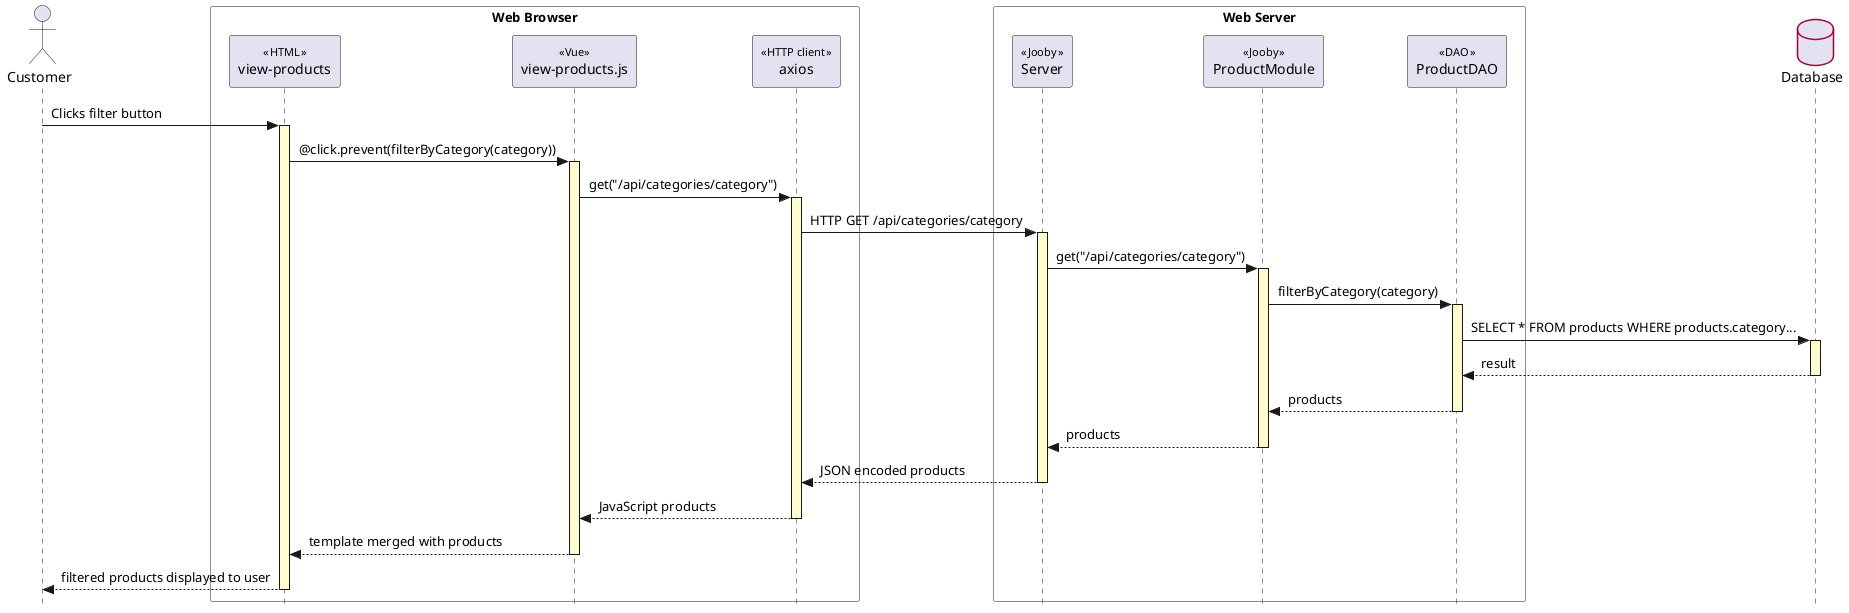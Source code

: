 @startuml
' style tweaks to make the diagram a little more readable
skinparam {
	Style strictuml
	RoundCorner 5
	BoxPadding 35
	ParticipantPadding 15
    Padding 2

	Sequence {
		' make activations yellow too
		LifeLineBackgroundColor #FDFDCD

		' make stereotypes less ugly
		Stereotype {
			Font {
				Size 11
				Style plain
			}
		}
	}

   Database {
		BorderColor #A80036
	}

}

Actor Customer as user

box "             Web Browser             " #white
	Participant "view-products" as page << HTML >>
    participant "view-products.js" as controller <<Vue>>
    participant "axios" as axios <<HTTP client >>
end box

box "Web Server" #white
	Participant "Server" as service << Jooby >>
	Participant "ProductModule" as module << Jooby >>
	Participant "ProductDAO" as dao << DAO >>
end box

database "Database" as db


user -> page++ : Clicks filter button
page -> controller++ : @click.prevent(filterByCategory(category))
controller -> axios++ : get("/api/categories/category")
axios -> service++ : HTTP GET /api/categories/category

service -> module++ : get("/api/categories/category")
module -> dao++ : filterByCategory(category)
dao -> db++ : SELECT * FROM products WHERE products.category...
return result
return products
return products
return JSON encoded products
return JavaScript products
return template merged with products
return filtered products displayed to user

@enduml